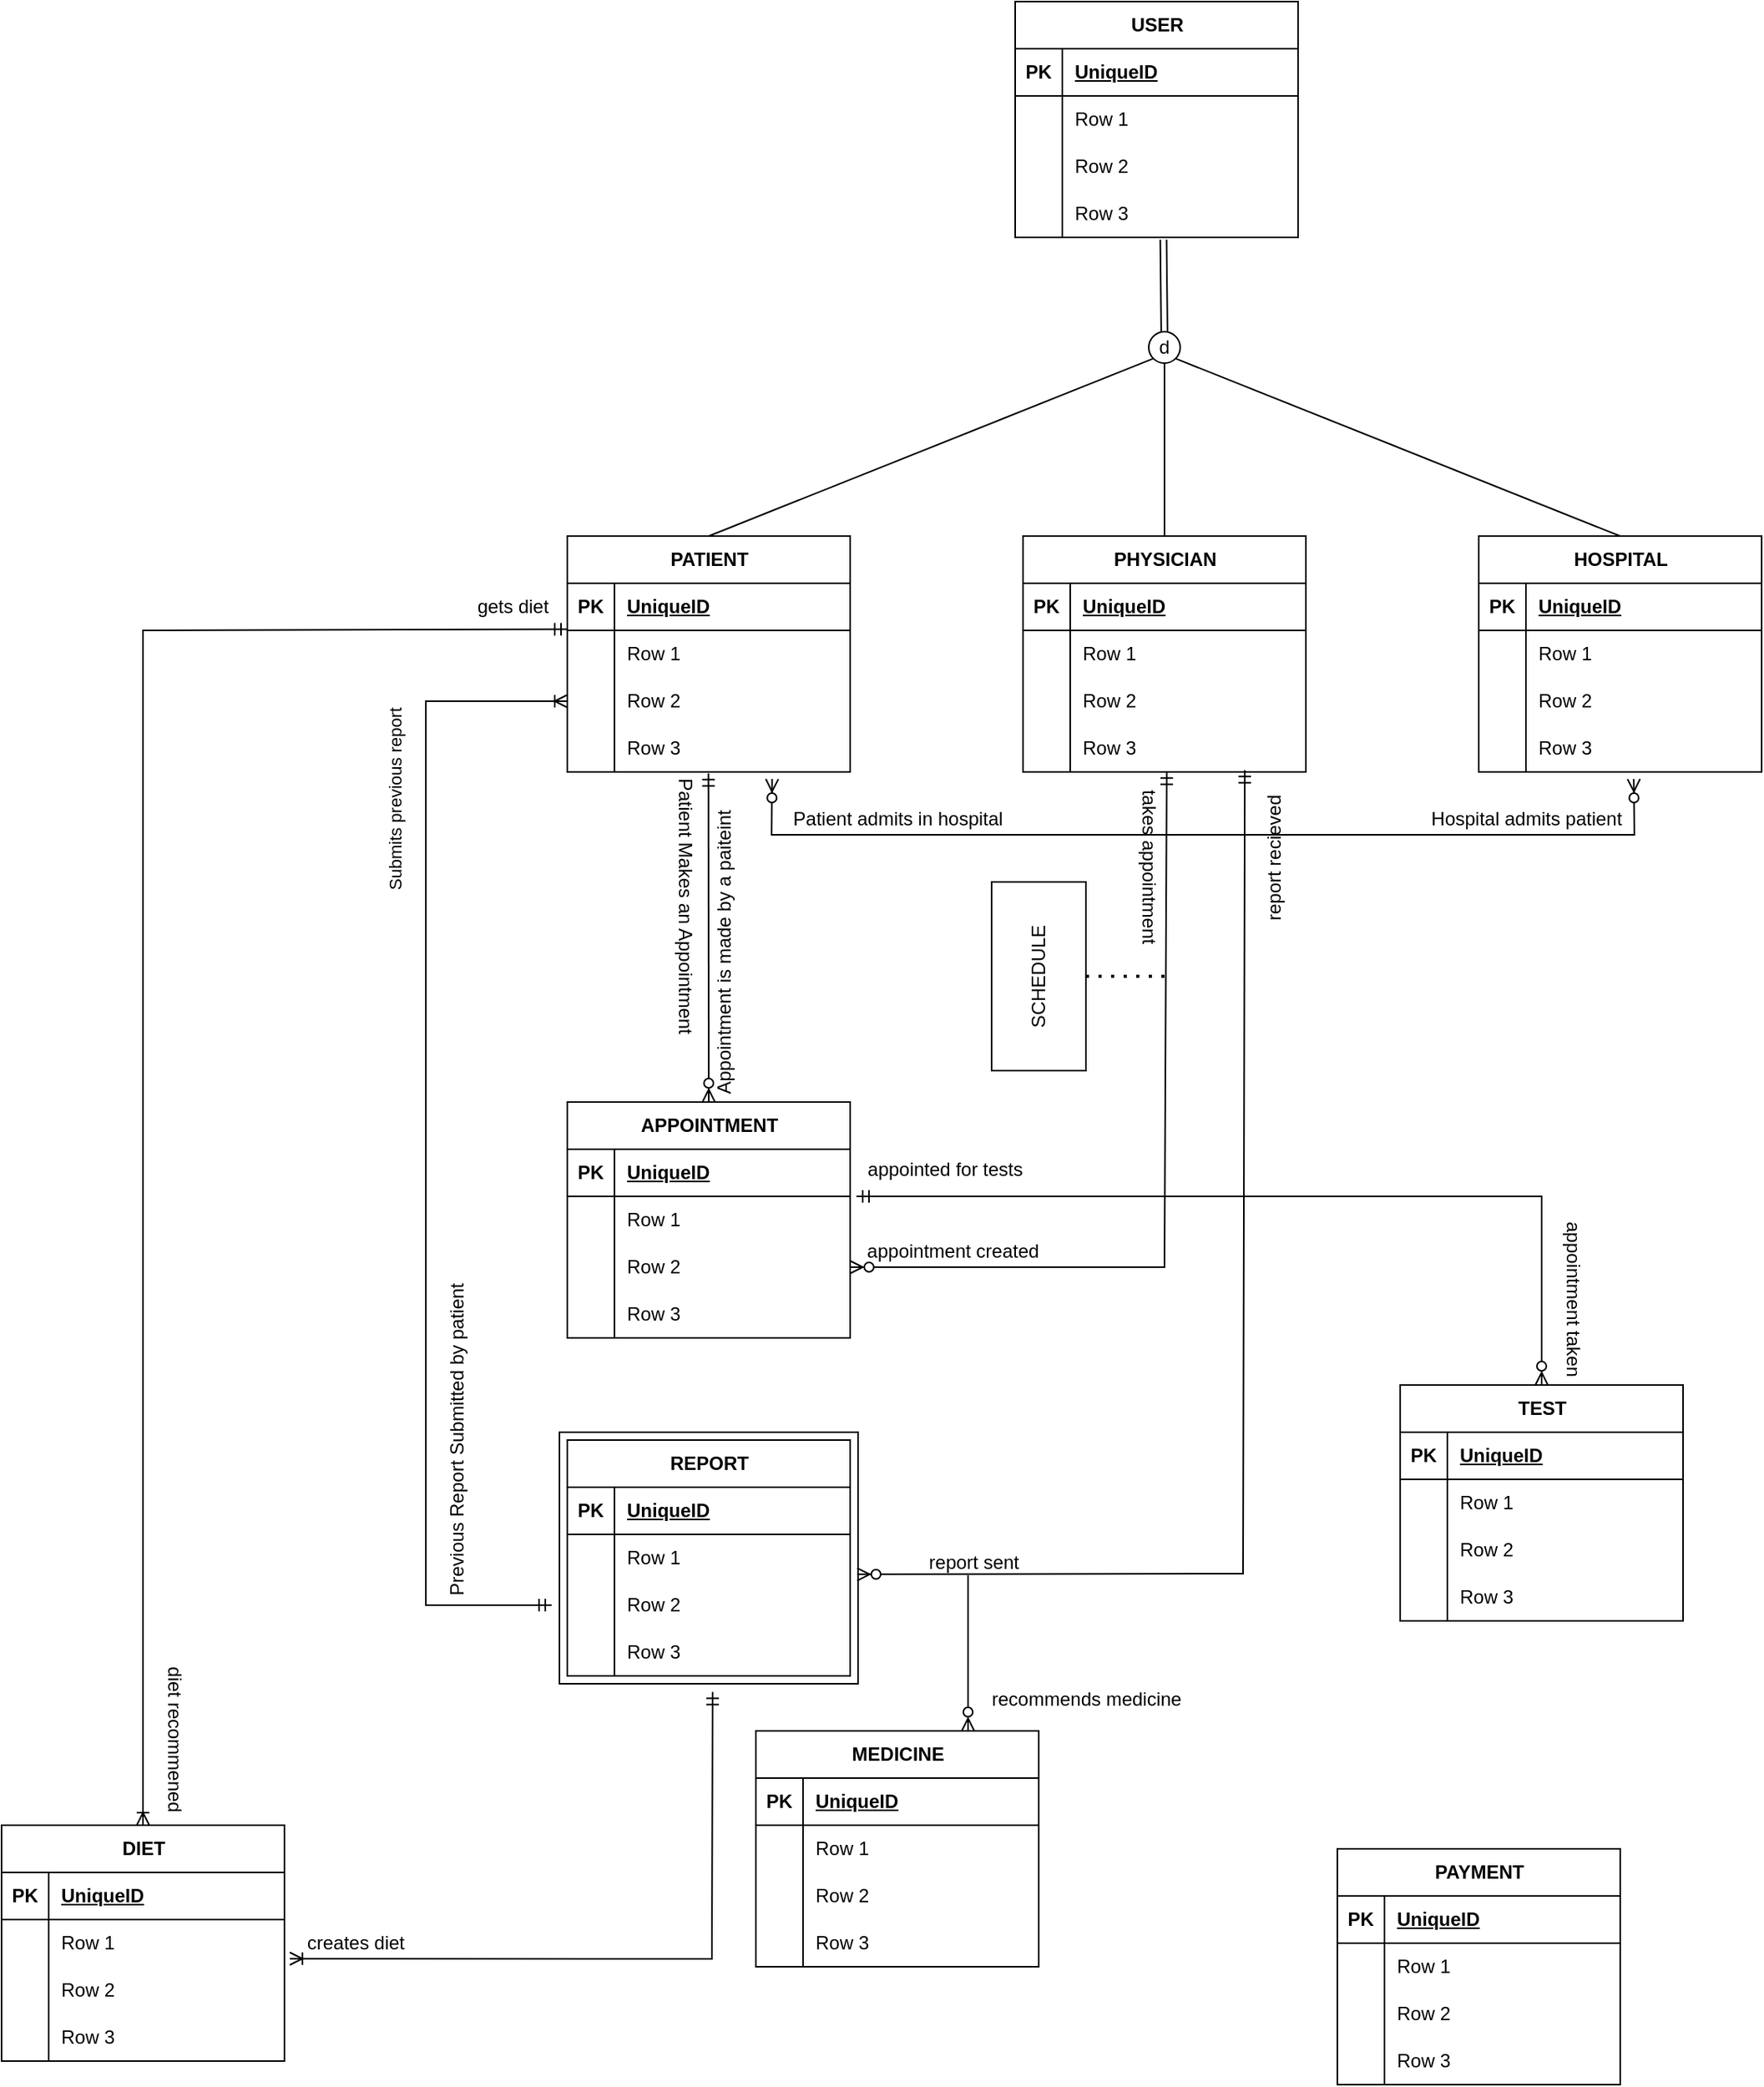 <mxfile version="24.4.8" type="device">
  <diagram name="Page-1" id="7vPUASPL0tReLw_V78Im">
    <mxGraphModel dx="2284" dy="884" grid="1" gridSize="10" guides="1" tooltips="1" connect="1" arrows="1" fold="1" page="1" pageScale="1" pageWidth="850" pageHeight="1100" math="0" shadow="0">
      <root>
        <mxCell id="0" />
        <mxCell id="1" parent="0" />
        <mxCell id="9bniUyKx08bpfC4DOTk1-1" value="USER" style="shape=table;startSize=30;container=1;collapsible=1;childLayout=tableLayout;fixedRows=1;rowLines=0;fontStyle=1;align=center;resizeLast=1;html=1;" parent="1" vertex="1">
          <mxGeometry x="335" y="30" width="180" height="150" as="geometry" />
        </mxCell>
        <mxCell id="9bniUyKx08bpfC4DOTk1-2" value="" style="shape=tableRow;horizontal=0;startSize=0;swimlaneHead=0;swimlaneBody=0;fillColor=none;collapsible=0;dropTarget=0;points=[[0,0.5],[1,0.5]];portConstraint=eastwest;top=0;left=0;right=0;bottom=1;" parent="9bniUyKx08bpfC4DOTk1-1" vertex="1">
          <mxGeometry y="30" width="180" height="30" as="geometry" />
        </mxCell>
        <mxCell id="9bniUyKx08bpfC4DOTk1-3" value="PK" style="shape=partialRectangle;connectable=0;fillColor=none;top=0;left=0;bottom=0;right=0;fontStyle=1;overflow=hidden;whiteSpace=wrap;html=1;" parent="9bniUyKx08bpfC4DOTk1-2" vertex="1">
          <mxGeometry width="30" height="30" as="geometry">
            <mxRectangle width="30" height="30" as="alternateBounds" />
          </mxGeometry>
        </mxCell>
        <mxCell id="9bniUyKx08bpfC4DOTk1-4" value="UniqueID" style="shape=partialRectangle;connectable=0;fillColor=none;top=0;left=0;bottom=0;right=0;align=left;spacingLeft=6;fontStyle=5;overflow=hidden;whiteSpace=wrap;html=1;" parent="9bniUyKx08bpfC4DOTk1-2" vertex="1">
          <mxGeometry x="30" width="150" height="30" as="geometry">
            <mxRectangle width="150" height="30" as="alternateBounds" />
          </mxGeometry>
        </mxCell>
        <mxCell id="9bniUyKx08bpfC4DOTk1-5" value="" style="shape=tableRow;horizontal=0;startSize=0;swimlaneHead=0;swimlaneBody=0;fillColor=none;collapsible=0;dropTarget=0;points=[[0,0.5],[1,0.5]];portConstraint=eastwest;top=0;left=0;right=0;bottom=0;" parent="9bniUyKx08bpfC4DOTk1-1" vertex="1">
          <mxGeometry y="60" width="180" height="30" as="geometry" />
        </mxCell>
        <mxCell id="9bniUyKx08bpfC4DOTk1-6" value="" style="shape=partialRectangle;connectable=0;fillColor=none;top=0;left=0;bottom=0;right=0;editable=1;overflow=hidden;whiteSpace=wrap;html=1;" parent="9bniUyKx08bpfC4DOTk1-5" vertex="1">
          <mxGeometry width="30" height="30" as="geometry">
            <mxRectangle width="30" height="30" as="alternateBounds" />
          </mxGeometry>
        </mxCell>
        <mxCell id="9bniUyKx08bpfC4DOTk1-7" value="Row 1" style="shape=partialRectangle;connectable=0;fillColor=none;top=0;left=0;bottom=0;right=0;align=left;spacingLeft=6;overflow=hidden;whiteSpace=wrap;html=1;" parent="9bniUyKx08bpfC4DOTk1-5" vertex="1">
          <mxGeometry x="30" width="150" height="30" as="geometry">
            <mxRectangle width="150" height="30" as="alternateBounds" />
          </mxGeometry>
        </mxCell>
        <mxCell id="9bniUyKx08bpfC4DOTk1-8" value="" style="shape=tableRow;horizontal=0;startSize=0;swimlaneHead=0;swimlaneBody=0;fillColor=none;collapsible=0;dropTarget=0;points=[[0,0.5],[1,0.5]];portConstraint=eastwest;top=0;left=0;right=0;bottom=0;" parent="9bniUyKx08bpfC4DOTk1-1" vertex="1">
          <mxGeometry y="90" width="180" height="30" as="geometry" />
        </mxCell>
        <mxCell id="9bniUyKx08bpfC4DOTk1-9" value="" style="shape=partialRectangle;connectable=0;fillColor=none;top=0;left=0;bottom=0;right=0;editable=1;overflow=hidden;whiteSpace=wrap;html=1;" parent="9bniUyKx08bpfC4DOTk1-8" vertex="1">
          <mxGeometry width="30" height="30" as="geometry">
            <mxRectangle width="30" height="30" as="alternateBounds" />
          </mxGeometry>
        </mxCell>
        <mxCell id="9bniUyKx08bpfC4DOTk1-10" value="Row 2" style="shape=partialRectangle;connectable=0;fillColor=none;top=0;left=0;bottom=0;right=0;align=left;spacingLeft=6;overflow=hidden;whiteSpace=wrap;html=1;" parent="9bniUyKx08bpfC4DOTk1-8" vertex="1">
          <mxGeometry x="30" width="150" height="30" as="geometry">
            <mxRectangle width="150" height="30" as="alternateBounds" />
          </mxGeometry>
        </mxCell>
        <mxCell id="9bniUyKx08bpfC4DOTk1-11" value="" style="shape=tableRow;horizontal=0;startSize=0;swimlaneHead=0;swimlaneBody=0;fillColor=none;collapsible=0;dropTarget=0;points=[[0,0.5],[1,0.5]];portConstraint=eastwest;top=0;left=0;right=0;bottom=0;" parent="9bniUyKx08bpfC4DOTk1-1" vertex="1">
          <mxGeometry y="120" width="180" height="30" as="geometry" />
        </mxCell>
        <mxCell id="9bniUyKx08bpfC4DOTk1-12" value="" style="shape=partialRectangle;connectable=0;fillColor=none;top=0;left=0;bottom=0;right=0;editable=1;overflow=hidden;whiteSpace=wrap;html=1;" parent="9bniUyKx08bpfC4DOTk1-11" vertex="1">
          <mxGeometry width="30" height="30" as="geometry">
            <mxRectangle width="30" height="30" as="alternateBounds" />
          </mxGeometry>
        </mxCell>
        <mxCell id="9bniUyKx08bpfC4DOTk1-13" value="Row 3" style="shape=partialRectangle;connectable=0;fillColor=none;top=0;left=0;bottom=0;right=0;align=left;spacingLeft=6;overflow=hidden;whiteSpace=wrap;html=1;" parent="9bniUyKx08bpfC4DOTk1-11" vertex="1">
          <mxGeometry x="30" width="150" height="30" as="geometry">
            <mxRectangle width="150" height="30" as="alternateBounds" />
          </mxGeometry>
        </mxCell>
        <mxCell id="9bniUyKx08bpfC4DOTk1-14" value="PATIENT" style="shape=table;startSize=30;container=1;collapsible=1;childLayout=tableLayout;fixedRows=1;rowLines=0;fontStyle=1;align=center;resizeLast=1;html=1;" parent="1" vertex="1">
          <mxGeometry x="50" y="370" width="180" height="150" as="geometry" />
        </mxCell>
        <mxCell id="9bniUyKx08bpfC4DOTk1-15" value="" style="shape=tableRow;horizontal=0;startSize=0;swimlaneHead=0;swimlaneBody=0;fillColor=none;collapsible=0;dropTarget=0;points=[[0,0.5],[1,0.5]];portConstraint=eastwest;top=0;left=0;right=0;bottom=1;" parent="9bniUyKx08bpfC4DOTk1-14" vertex="1">
          <mxGeometry y="30" width="180" height="30" as="geometry" />
        </mxCell>
        <mxCell id="9bniUyKx08bpfC4DOTk1-16" value="PK" style="shape=partialRectangle;connectable=0;fillColor=none;top=0;left=0;bottom=0;right=0;fontStyle=1;overflow=hidden;whiteSpace=wrap;html=1;" parent="9bniUyKx08bpfC4DOTk1-15" vertex="1">
          <mxGeometry width="30" height="30" as="geometry">
            <mxRectangle width="30" height="30" as="alternateBounds" />
          </mxGeometry>
        </mxCell>
        <mxCell id="9bniUyKx08bpfC4DOTk1-17" value="UniqueID" style="shape=partialRectangle;connectable=0;fillColor=none;top=0;left=0;bottom=0;right=0;align=left;spacingLeft=6;fontStyle=5;overflow=hidden;whiteSpace=wrap;html=1;" parent="9bniUyKx08bpfC4DOTk1-15" vertex="1">
          <mxGeometry x="30" width="150" height="30" as="geometry">
            <mxRectangle width="150" height="30" as="alternateBounds" />
          </mxGeometry>
        </mxCell>
        <mxCell id="9bniUyKx08bpfC4DOTk1-18" value="" style="shape=tableRow;horizontal=0;startSize=0;swimlaneHead=0;swimlaneBody=0;fillColor=none;collapsible=0;dropTarget=0;points=[[0,0.5],[1,0.5]];portConstraint=eastwest;top=0;left=0;right=0;bottom=0;" parent="9bniUyKx08bpfC4DOTk1-14" vertex="1">
          <mxGeometry y="60" width="180" height="30" as="geometry" />
        </mxCell>
        <mxCell id="9bniUyKx08bpfC4DOTk1-19" value="" style="shape=partialRectangle;connectable=0;fillColor=none;top=0;left=0;bottom=0;right=0;editable=1;overflow=hidden;whiteSpace=wrap;html=1;" parent="9bniUyKx08bpfC4DOTk1-18" vertex="1">
          <mxGeometry width="30" height="30" as="geometry">
            <mxRectangle width="30" height="30" as="alternateBounds" />
          </mxGeometry>
        </mxCell>
        <mxCell id="9bniUyKx08bpfC4DOTk1-20" value="Row 1" style="shape=partialRectangle;connectable=0;fillColor=none;top=0;left=0;bottom=0;right=0;align=left;spacingLeft=6;overflow=hidden;whiteSpace=wrap;html=1;" parent="9bniUyKx08bpfC4DOTk1-18" vertex="1">
          <mxGeometry x="30" width="150" height="30" as="geometry">
            <mxRectangle width="150" height="30" as="alternateBounds" />
          </mxGeometry>
        </mxCell>
        <mxCell id="9bniUyKx08bpfC4DOTk1-21" value="" style="shape=tableRow;horizontal=0;startSize=0;swimlaneHead=0;swimlaneBody=0;fillColor=none;collapsible=0;dropTarget=0;points=[[0,0.5],[1,0.5]];portConstraint=eastwest;top=0;left=0;right=0;bottom=0;" parent="9bniUyKx08bpfC4DOTk1-14" vertex="1">
          <mxGeometry y="90" width="180" height="30" as="geometry" />
        </mxCell>
        <mxCell id="9bniUyKx08bpfC4DOTk1-22" value="" style="shape=partialRectangle;connectable=0;fillColor=none;top=0;left=0;bottom=0;right=0;editable=1;overflow=hidden;whiteSpace=wrap;html=1;" parent="9bniUyKx08bpfC4DOTk1-21" vertex="1">
          <mxGeometry width="30" height="30" as="geometry">
            <mxRectangle width="30" height="30" as="alternateBounds" />
          </mxGeometry>
        </mxCell>
        <mxCell id="9bniUyKx08bpfC4DOTk1-23" value="Row 2" style="shape=partialRectangle;connectable=0;fillColor=none;top=0;left=0;bottom=0;right=0;align=left;spacingLeft=6;overflow=hidden;whiteSpace=wrap;html=1;" parent="9bniUyKx08bpfC4DOTk1-21" vertex="1">
          <mxGeometry x="30" width="150" height="30" as="geometry">
            <mxRectangle width="150" height="30" as="alternateBounds" />
          </mxGeometry>
        </mxCell>
        <mxCell id="9bniUyKx08bpfC4DOTk1-24" value="" style="shape=tableRow;horizontal=0;startSize=0;swimlaneHead=0;swimlaneBody=0;fillColor=none;collapsible=0;dropTarget=0;points=[[0,0.5],[1,0.5]];portConstraint=eastwest;top=0;left=0;right=0;bottom=0;" parent="9bniUyKx08bpfC4DOTk1-14" vertex="1">
          <mxGeometry y="120" width="180" height="30" as="geometry" />
        </mxCell>
        <mxCell id="9bniUyKx08bpfC4DOTk1-25" value="" style="shape=partialRectangle;connectable=0;fillColor=none;top=0;left=0;bottom=0;right=0;editable=1;overflow=hidden;whiteSpace=wrap;html=1;" parent="9bniUyKx08bpfC4DOTk1-24" vertex="1">
          <mxGeometry width="30" height="30" as="geometry">
            <mxRectangle width="30" height="30" as="alternateBounds" />
          </mxGeometry>
        </mxCell>
        <mxCell id="9bniUyKx08bpfC4DOTk1-26" value="Row 3" style="shape=partialRectangle;connectable=0;fillColor=none;top=0;left=0;bottom=0;right=0;align=left;spacingLeft=6;overflow=hidden;whiteSpace=wrap;html=1;" parent="9bniUyKx08bpfC4DOTk1-24" vertex="1">
          <mxGeometry x="30" width="150" height="30" as="geometry">
            <mxRectangle width="150" height="30" as="alternateBounds" />
          </mxGeometry>
        </mxCell>
        <mxCell id="9bniUyKx08bpfC4DOTk1-27" value="PHYSICIAN" style="shape=table;startSize=30;container=1;collapsible=1;childLayout=tableLayout;fixedRows=1;rowLines=0;fontStyle=1;align=center;resizeLast=1;html=1;" parent="1" vertex="1">
          <mxGeometry x="340" y="370" width="180" height="150" as="geometry" />
        </mxCell>
        <mxCell id="9bniUyKx08bpfC4DOTk1-28" value="" style="shape=tableRow;horizontal=0;startSize=0;swimlaneHead=0;swimlaneBody=0;fillColor=none;collapsible=0;dropTarget=0;points=[[0,0.5],[1,0.5]];portConstraint=eastwest;top=0;left=0;right=0;bottom=1;" parent="9bniUyKx08bpfC4DOTk1-27" vertex="1">
          <mxGeometry y="30" width="180" height="30" as="geometry" />
        </mxCell>
        <mxCell id="9bniUyKx08bpfC4DOTk1-29" value="PK" style="shape=partialRectangle;connectable=0;fillColor=none;top=0;left=0;bottom=0;right=0;fontStyle=1;overflow=hidden;whiteSpace=wrap;html=1;" parent="9bniUyKx08bpfC4DOTk1-28" vertex="1">
          <mxGeometry width="30" height="30" as="geometry">
            <mxRectangle width="30" height="30" as="alternateBounds" />
          </mxGeometry>
        </mxCell>
        <mxCell id="9bniUyKx08bpfC4DOTk1-30" value="UniqueID" style="shape=partialRectangle;connectable=0;fillColor=none;top=0;left=0;bottom=0;right=0;align=left;spacingLeft=6;fontStyle=5;overflow=hidden;whiteSpace=wrap;html=1;" parent="9bniUyKx08bpfC4DOTk1-28" vertex="1">
          <mxGeometry x="30" width="150" height="30" as="geometry">
            <mxRectangle width="150" height="30" as="alternateBounds" />
          </mxGeometry>
        </mxCell>
        <mxCell id="9bniUyKx08bpfC4DOTk1-31" value="" style="shape=tableRow;horizontal=0;startSize=0;swimlaneHead=0;swimlaneBody=0;fillColor=none;collapsible=0;dropTarget=0;points=[[0,0.5],[1,0.5]];portConstraint=eastwest;top=0;left=0;right=0;bottom=0;" parent="9bniUyKx08bpfC4DOTk1-27" vertex="1">
          <mxGeometry y="60" width="180" height="30" as="geometry" />
        </mxCell>
        <mxCell id="9bniUyKx08bpfC4DOTk1-32" value="" style="shape=partialRectangle;connectable=0;fillColor=none;top=0;left=0;bottom=0;right=0;editable=1;overflow=hidden;whiteSpace=wrap;html=1;" parent="9bniUyKx08bpfC4DOTk1-31" vertex="1">
          <mxGeometry width="30" height="30" as="geometry">
            <mxRectangle width="30" height="30" as="alternateBounds" />
          </mxGeometry>
        </mxCell>
        <mxCell id="9bniUyKx08bpfC4DOTk1-33" value="Row 1" style="shape=partialRectangle;connectable=0;fillColor=none;top=0;left=0;bottom=0;right=0;align=left;spacingLeft=6;overflow=hidden;whiteSpace=wrap;html=1;" parent="9bniUyKx08bpfC4DOTk1-31" vertex="1">
          <mxGeometry x="30" width="150" height="30" as="geometry">
            <mxRectangle width="150" height="30" as="alternateBounds" />
          </mxGeometry>
        </mxCell>
        <mxCell id="9bniUyKx08bpfC4DOTk1-34" value="" style="shape=tableRow;horizontal=0;startSize=0;swimlaneHead=0;swimlaneBody=0;fillColor=none;collapsible=0;dropTarget=0;points=[[0,0.5],[1,0.5]];portConstraint=eastwest;top=0;left=0;right=0;bottom=0;" parent="9bniUyKx08bpfC4DOTk1-27" vertex="1">
          <mxGeometry y="90" width="180" height="30" as="geometry" />
        </mxCell>
        <mxCell id="9bniUyKx08bpfC4DOTk1-35" value="" style="shape=partialRectangle;connectable=0;fillColor=none;top=0;left=0;bottom=0;right=0;editable=1;overflow=hidden;whiteSpace=wrap;html=1;" parent="9bniUyKx08bpfC4DOTk1-34" vertex="1">
          <mxGeometry width="30" height="30" as="geometry">
            <mxRectangle width="30" height="30" as="alternateBounds" />
          </mxGeometry>
        </mxCell>
        <mxCell id="9bniUyKx08bpfC4DOTk1-36" value="Row 2" style="shape=partialRectangle;connectable=0;fillColor=none;top=0;left=0;bottom=0;right=0;align=left;spacingLeft=6;overflow=hidden;whiteSpace=wrap;html=1;" parent="9bniUyKx08bpfC4DOTk1-34" vertex="1">
          <mxGeometry x="30" width="150" height="30" as="geometry">
            <mxRectangle width="150" height="30" as="alternateBounds" />
          </mxGeometry>
        </mxCell>
        <mxCell id="9bniUyKx08bpfC4DOTk1-37" value="" style="shape=tableRow;horizontal=0;startSize=0;swimlaneHead=0;swimlaneBody=0;fillColor=none;collapsible=0;dropTarget=0;points=[[0,0.5],[1,0.5]];portConstraint=eastwest;top=0;left=0;right=0;bottom=0;" parent="9bniUyKx08bpfC4DOTk1-27" vertex="1">
          <mxGeometry y="120" width="180" height="30" as="geometry" />
        </mxCell>
        <mxCell id="9bniUyKx08bpfC4DOTk1-38" value="" style="shape=partialRectangle;connectable=0;fillColor=none;top=0;left=0;bottom=0;right=0;editable=1;overflow=hidden;whiteSpace=wrap;html=1;" parent="9bniUyKx08bpfC4DOTk1-37" vertex="1">
          <mxGeometry width="30" height="30" as="geometry">
            <mxRectangle width="30" height="30" as="alternateBounds" />
          </mxGeometry>
        </mxCell>
        <mxCell id="9bniUyKx08bpfC4DOTk1-39" value="Row 3" style="shape=partialRectangle;connectable=0;fillColor=none;top=0;left=0;bottom=0;right=0;align=left;spacingLeft=6;overflow=hidden;whiteSpace=wrap;html=1;" parent="9bniUyKx08bpfC4DOTk1-37" vertex="1">
          <mxGeometry x="30" width="150" height="30" as="geometry">
            <mxRectangle width="150" height="30" as="alternateBounds" />
          </mxGeometry>
        </mxCell>
        <mxCell id="9bniUyKx08bpfC4DOTk1-40" value="&lt;div&gt;HOSPITAL&lt;/div&gt;" style="shape=table;startSize=30;container=1;collapsible=1;childLayout=tableLayout;fixedRows=1;rowLines=0;fontStyle=1;align=center;resizeLast=1;html=1;" parent="1" vertex="1">
          <mxGeometry x="630" y="370" width="180" height="150" as="geometry" />
        </mxCell>
        <mxCell id="9bniUyKx08bpfC4DOTk1-41" value="" style="shape=tableRow;horizontal=0;startSize=0;swimlaneHead=0;swimlaneBody=0;fillColor=none;collapsible=0;dropTarget=0;points=[[0,0.5],[1,0.5]];portConstraint=eastwest;top=0;left=0;right=0;bottom=1;" parent="9bniUyKx08bpfC4DOTk1-40" vertex="1">
          <mxGeometry y="30" width="180" height="30" as="geometry" />
        </mxCell>
        <mxCell id="9bniUyKx08bpfC4DOTk1-42" value="PK" style="shape=partialRectangle;connectable=0;fillColor=none;top=0;left=0;bottom=0;right=0;fontStyle=1;overflow=hidden;whiteSpace=wrap;html=1;" parent="9bniUyKx08bpfC4DOTk1-41" vertex="1">
          <mxGeometry width="30" height="30" as="geometry">
            <mxRectangle width="30" height="30" as="alternateBounds" />
          </mxGeometry>
        </mxCell>
        <mxCell id="9bniUyKx08bpfC4DOTk1-43" value="UniqueID" style="shape=partialRectangle;connectable=0;fillColor=none;top=0;left=0;bottom=0;right=0;align=left;spacingLeft=6;fontStyle=5;overflow=hidden;whiteSpace=wrap;html=1;" parent="9bniUyKx08bpfC4DOTk1-41" vertex="1">
          <mxGeometry x="30" width="150" height="30" as="geometry">
            <mxRectangle width="150" height="30" as="alternateBounds" />
          </mxGeometry>
        </mxCell>
        <mxCell id="9bniUyKx08bpfC4DOTk1-44" value="" style="shape=tableRow;horizontal=0;startSize=0;swimlaneHead=0;swimlaneBody=0;fillColor=none;collapsible=0;dropTarget=0;points=[[0,0.5],[1,0.5]];portConstraint=eastwest;top=0;left=0;right=0;bottom=0;" parent="9bniUyKx08bpfC4DOTk1-40" vertex="1">
          <mxGeometry y="60" width="180" height="30" as="geometry" />
        </mxCell>
        <mxCell id="9bniUyKx08bpfC4DOTk1-45" value="" style="shape=partialRectangle;connectable=0;fillColor=none;top=0;left=0;bottom=0;right=0;editable=1;overflow=hidden;whiteSpace=wrap;html=1;" parent="9bniUyKx08bpfC4DOTk1-44" vertex="1">
          <mxGeometry width="30" height="30" as="geometry">
            <mxRectangle width="30" height="30" as="alternateBounds" />
          </mxGeometry>
        </mxCell>
        <mxCell id="9bniUyKx08bpfC4DOTk1-46" value="Row 1" style="shape=partialRectangle;connectable=0;fillColor=none;top=0;left=0;bottom=0;right=0;align=left;spacingLeft=6;overflow=hidden;whiteSpace=wrap;html=1;" parent="9bniUyKx08bpfC4DOTk1-44" vertex="1">
          <mxGeometry x="30" width="150" height="30" as="geometry">
            <mxRectangle width="150" height="30" as="alternateBounds" />
          </mxGeometry>
        </mxCell>
        <mxCell id="9bniUyKx08bpfC4DOTk1-47" value="" style="shape=tableRow;horizontal=0;startSize=0;swimlaneHead=0;swimlaneBody=0;fillColor=none;collapsible=0;dropTarget=0;points=[[0,0.5],[1,0.5]];portConstraint=eastwest;top=0;left=0;right=0;bottom=0;" parent="9bniUyKx08bpfC4DOTk1-40" vertex="1">
          <mxGeometry y="90" width="180" height="30" as="geometry" />
        </mxCell>
        <mxCell id="9bniUyKx08bpfC4DOTk1-48" value="" style="shape=partialRectangle;connectable=0;fillColor=none;top=0;left=0;bottom=0;right=0;editable=1;overflow=hidden;whiteSpace=wrap;html=1;" parent="9bniUyKx08bpfC4DOTk1-47" vertex="1">
          <mxGeometry width="30" height="30" as="geometry">
            <mxRectangle width="30" height="30" as="alternateBounds" />
          </mxGeometry>
        </mxCell>
        <mxCell id="9bniUyKx08bpfC4DOTk1-49" value="Row 2" style="shape=partialRectangle;connectable=0;fillColor=none;top=0;left=0;bottom=0;right=0;align=left;spacingLeft=6;overflow=hidden;whiteSpace=wrap;html=1;" parent="9bniUyKx08bpfC4DOTk1-47" vertex="1">
          <mxGeometry x="30" width="150" height="30" as="geometry">
            <mxRectangle width="150" height="30" as="alternateBounds" />
          </mxGeometry>
        </mxCell>
        <mxCell id="9bniUyKx08bpfC4DOTk1-50" value="" style="shape=tableRow;horizontal=0;startSize=0;swimlaneHead=0;swimlaneBody=0;fillColor=none;collapsible=0;dropTarget=0;points=[[0,0.5],[1,0.5]];portConstraint=eastwest;top=0;left=0;right=0;bottom=0;" parent="9bniUyKx08bpfC4DOTk1-40" vertex="1">
          <mxGeometry y="120" width="180" height="30" as="geometry" />
        </mxCell>
        <mxCell id="9bniUyKx08bpfC4DOTk1-51" value="" style="shape=partialRectangle;connectable=0;fillColor=none;top=0;left=0;bottom=0;right=0;editable=1;overflow=hidden;whiteSpace=wrap;html=1;" parent="9bniUyKx08bpfC4DOTk1-50" vertex="1">
          <mxGeometry width="30" height="30" as="geometry">
            <mxRectangle width="30" height="30" as="alternateBounds" />
          </mxGeometry>
        </mxCell>
        <mxCell id="9bniUyKx08bpfC4DOTk1-52" value="Row 3" style="shape=partialRectangle;connectable=0;fillColor=none;top=0;left=0;bottom=0;right=0;align=left;spacingLeft=6;overflow=hidden;whiteSpace=wrap;html=1;" parent="9bniUyKx08bpfC4DOTk1-50" vertex="1">
          <mxGeometry x="30" width="150" height="30" as="geometry">
            <mxRectangle width="150" height="30" as="alternateBounds" />
          </mxGeometry>
        </mxCell>
        <mxCell id="9bniUyKx08bpfC4DOTk1-53" value="APPOINTMENT" style="shape=table;startSize=30;container=1;collapsible=1;childLayout=tableLayout;fixedRows=1;rowLines=0;fontStyle=1;align=center;resizeLast=1;html=1;" parent="1" vertex="1">
          <mxGeometry x="50" y="730" width="180" height="150" as="geometry" />
        </mxCell>
        <mxCell id="9bniUyKx08bpfC4DOTk1-54" value="" style="shape=tableRow;horizontal=0;startSize=0;swimlaneHead=0;swimlaneBody=0;fillColor=none;collapsible=0;dropTarget=0;points=[[0,0.5],[1,0.5]];portConstraint=eastwest;top=0;left=0;right=0;bottom=1;" parent="9bniUyKx08bpfC4DOTk1-53" vertex="1">
          <mxGeometry y="30" width="180" height="30" as="geometry" />
        </mxCell>
        <mxCell id="9bniUyKx08bpfC4DOTk1-55" value="PK" style="shape=partialRectangle;connectable=0;fillColor=none;top=0;left=0;bottom=0;right=0;fontStyle=1;overflow=hidden;whiteSpace=wrap;html=1;" parent="9bniUyKx08bpfC4DOTk1-54" vertex="1">
          <mxGeometry width="30" height="30" as="geometry">
            <mxRectangle width="30" height="30" as="alternateBounds" />
          </mxGeometry>
        </mxCell>
        <mxCell id="9bniUyKx08bpfC4DOTk1-56" value="UniqueID" style="shape=partialRectangle;connectable=0;fillColor=none;top=0;left=0;bottom=0;right=0;align=left;spacingLeft=6;fontStyle=5;overflow=hidden;whiteSpace=wrap;html=1;" parent="9bniUyKx08bpfC4DOTk1-54" vertex="1">
          <mxGeometry x="30" width="150" height="30" as="geometry">
            <mxRectangle width="150" height="30" as="alternateBounds" />
          </mxGeometry>
        </mxCell>
        <mxCell id="9bniUyKx08bpfC4DOTk1-57" value="" style="shape=tableRow;horizontal=0;startSize=0;swimlaneHead=0;swimlaneBody=0;fillColor=none;collapsible=0;dropTarget=0;points=[[0,0.5],[1,0.5]];portConstraint=eastwest;top=0;left=0;right=0;bottom=0;" parent="9bniUyKx08bpfC4DOTk1-53" vertex="1">
          <mxGeometry y="60" width="180" height="30" as="geometry" />
        </mxCell>
        <mxCell id="9bniUyKx08bpfC4DOTk1-58" value="" style="shape=partialRectangle;connectable=0;fillColor=none;top=0;left=0;bottom=0;right=0;editable=1;overflow=hidden;whiteSpace=wrap;html=1;" parent="9bniUyKx08bpfC4DOTk1-57" vertex="1">
          <mxGeometry width="30" height="30" as="geometry">
            <mxRectangle width="30" height="30" as="alternateBounds" />
          </mxGeometry>
        </mxCell>
        <mxCell id="9bniUyKx08bpfC4DOTk1-59" value="Row 1" style="shape=partialRectangle;connectable=0;fillColor=none;top=0;left=0;bottom=0;right=0;align=left;spacingLeft=6;overflow=hidden;whiteSpace=wrap;html=1;" parent="9bniUyKx08bpfC4DOTk1-57" vertex="1">
          <mxGeometry x="30" width="150" height="30" as="geometry">
            <mxRectangle width="150" height="30" as="alternateBounds" />
          </mxGeometry>
        </mxCell>
        <mxCell id="9bniUyKx08bpfC4DOTk1-60" value="" style="shape=tableRow;horizontal=0;startSize=0;swimlaneHead=0;swimlaneBody=0;fillColor=none;collapsible=0;dropTarget=0;points=[[0,0.5],[1,0.5]];portConstraint=eastwest;top=0;left=0;right=0;bottom=0;" parent="9bniUyKx08bpfC4DOTk1-53" vertex="1">
          <mxGeometry y="90" width="180" height="30" as="geometry" />
        </mxCell>
        <mxCell id="9bniUyKx08bpfC4DOTk1-61" value="" style="shape=partialRectangle;connectable=0;fillColor=none;top=0;left=0;bottom=0;right=0;editable=1;overflow=hidden;whiteSpace=wrap;html=1;" parent="9bniUyKx08bpfC4DOTk1-60" vertex="1">
          <mxGeometry width="30" height="30" as="geometry">
            <mxRectangle width="30" height="30" as="alternateBounds" />
          </mxGeometry>
        </mxCell>
        <mxCell id="9bniUyKx08bpfC4DOTk1-62" value="Row 2" style="shape=partialRectangle;connectable=0;fillColor=none;top=0;left=0;bottom=0;right=0;align=left;spacingLeft=6;overflow=hidden;whiteSpace=wrap;html=1;" parent="9bniUyKx08bpfC4DOTk1-60" vertex="1">
          <mxGeometry x="30" width="150" height="30" as="geometry">
            <mxRectangle width="150" height="30" as="alternateBounds" />
          </mxGeometry>
        </mxCell>
        <mxCell id="9bniUyKx08bpfC4DOTk1-63" value="" style="shape=tableRow;horizontal=0;startSize=0;swimlaneHead=0;swimlaneBody=0;fillColor=none;collapsible=0;dropTarget=0;points=[[0,0.5],[1,0.5]];portConstraint=eastwest;top=0;left=0;right=0;bottom=0;" parent="9bniUyKx08bpfC4DOTk1-53" vertex="1">
          <mxGeometry y="120" width="180" height="30" as="geometry" />
        </mxCell>
        <mxCell id="9bniUyKx08bpfC4DOTk1-64" value="" style="shape=partialRectangle;connectable=0;fillColor=none;top=0;left=0;bottom=0;right=0;editable=1;overflow=hidden;whiteSpace=wrap;html=1;" parent="9bniUyKx08bpfC4DOTk1-63" vertex="1">
          <mxGeometry width="30" height="30" as="geometry">
            <mxRectangle width="30" height="30" as="alternateBounds" />
          </mxGeometry>
        </mxCell>
        <mxCell id="9bniUyKx08bpfC4DOTk1-65" value="Row 3" style="shape=partialRectangle;connectable=0;fillColor=none;top=0;left=0;bottom=0;right=0;align=left;spacingLeft=6;overflow=hidden;whiteSpace=wrap;html=1;" parent="9bniUyKx08bpfC4DOTk1-63" vertex="1">
          <mxGeometry x="30" width="150" height="30" as="geometry">
            <mxRectangle width="150" height="30" as="alternateBounds" />
          </mxGeometry>
        </mxCell>
        <mxCell id="9bniUyKx08bpfC4DOTk1-79" value="TEST" style="shape=table;startSize=30;container=1;collapsible=1;childLayout=tableLayout;fixedRows=1;rowLines=0;fontStyle=1;align=center;resizeLast=1;html=1;" parent="1" vertex="1">
          <mxGeometry x="580" y="910" width="180" height="150" as="geometry" />
        </mxCell>
        <mxCell id="9bniUyKx08bpfC4DOTk1-80" value="" style="shape=tableRow;horizontal=0;startSize=0;swimlaneHead=0;swimlaneBody=0;fillColor=none;collapsible=0;dropTarget=0;points=[[0,0.5],[1,0.5]];portConstraint=eastwest;top=0;left=0;right=0;bottom=1;" parent="9bniUyKx08bpfC4DOTk1-79" vertex="1">
          <mxGeometry y="30" width="180" height="30" as="geometry" />
        </mxCell>
        <mxCell id="9bniUyKx08bpfC4DOTk1-81" value="PK" style="shape=partialRectangle;connectable=0;fillColor=none;top=0;left=0;bottom=0;right=0;fontStyle=1;overflow=hidden;whiteSpace=wrap;html=1;" parent="9bniUyKx08bpfC4DOTk1-80" vertex="1">
          <mxGeometry width="30" height="30" as="geometry">
            <mxRectangle width="30" height="30" as="alternateBounds" />
          </mxGeometry>
        </mxCell>
        <mxCell id="9bniUyKx08bpfC4DOTk1-82" value="UniqueID" style="shape=partialRectangle;connectable=0;fillColor=none;top=0;left=0;bottom=0;right=0;align=left;spacingLeft=6;fontStyle=5;overflow=hidden;whiteSpace=wrap;html=1;" parent="9bniUyKx08bpfC4DOTk1-80" vertex="1">
          <mxGeometry x="30" width="150" height="30" as="geometry">
            <mxRectangle width="150" height="30" as="alternateBounds" />
          </mxGeometry>
        </mxCell>
        <mxCell id="9bniUyKx08bpfC4DOTk1-83" value="" style="shape=tableRow;horizontal=0;startSize=0;swimlaneHead=0;swimlaneBody=0;fillColor=none;collapsible=0;dropTarget=0;points=[[0,0.5],[1,0.5]];portConstraint=eastwest;top=0;left=0;right=0;bottom=0;" parent="9bniUyKx08bpfC4DOTk1-79" vertex="1">
          <mxGeometry y="60" width="180" height="30" as="geometry" />
        </mxCell>
        <mxCell id="9bniUyKx08bpfC4DOTk1-84" value="" style="shape=partialRectangle;connectable=0;fillColor=none;top=0;left=0;bottom=0;right=0;editable=1;overflow=hidden;whiteSpace=wrap;html=1;" parent="9bniUyKx08bpfC4DOTk1-83" vertex="1">
          <mxGeometry width="30" height="30" as="geometry">
            <mxRectangle width="30" height="30" as="alternateBounds" />
          </mxGeometry>
        </mxCell>
        <mxCell id="9bniUyKx08bpfC4DOTk1-85" value="Row 1" style="shape=partialRectangle;connectable=0;fillColor=none;top=0;left=0;bottom=0;right=0;align=left;spacingLeft=6;overflow=hidden;whiteSpace=wrap;html=1;" parent="9bniUyKx08bpfC4DOTk1-83" vertex="1">
          <mxGeometry x="30" width="150" height="30" as="geometry">
            <mxRectangle width="150" height="30" as="alternateBounds" />
          </mxGeometry>
        </mxCell>
        <mxCell id="9bniUyKx08bpfC4DOTk1-86" value="" style="shape=tableRow;horizontal=0;startSize=0;swimlaneHead=0;swimlaneBody=0;fillColor=none;collapsible=0;dropTarget=0;points=[[0,0.5],[1,0.5]];portConstraint=eastwest;top=0;left=0;right=0;bottom=0;" parent="9bniUyKx08bpfC4DOTk1-79" vertex="1">
          <mxGeometry y="90" width="180" height="30" as="geometry" />
        </mxCell>
        <mxCell id="9bniUyKx08bpfC4DOTk1-87" value="" style="shape=partialRectangle;connectable=0;fillColor=none;top=0;left=0;bottom=0;right=0;editable=1;overflow=hidden;whiteSpace=wrap;html=1;" parent="9bniUyKx08bpfC4DOTk1-86" vertex="1">
          <mxGeometry width="30" height="30" as="geometry">
            <mxRectangle width="30" height="30" as="alternateBounds" />
          </mxGeometry>
        </mxCell>
        <mxCell id="9bniUyKx08bpfC4DOTk1-88" value="Row 2" style="shape=partialRectangle;connectable=0;fillColor=none;top=0;left=0;bottom=0;right=0;align=left;spacingLeft=6;overflow=hidden;whiteSpace=wrap;html=1;" parent="9bniUyKx08bpfC4DOTk1-86" vertex="1">
          <mxGeometry x="30" width="150" height="30" as="geometry">
            <mxRectangle width="150" height="30" as="alternateBounds" />
          </mxGeometry>
        </mxCell>
        <mxCell id="9bniUyKx08bpfC4DOTk1-89" value="" style="shape=tableRow;horizontal=0;startSize=0;swimlaneHead=0;swimlaneBody=0;fillColor=none;collapsible=0;dropTarget=0;points=[[0,0.5],[1,0.5]];portConstraint=eastwest;top=0;left=0;right=0;bottom=0;" parent="9bniUyKx08bpfC4DOTk1-79" vertex="1">
          <mxGeometry y="120" width="180" height="30" as="geometry" />
        </mxCell>
        <mxCell id="9bniUyKx08bpfC4DOTk1-90" value="" style="shape=partialRectangle;connectable=0;fillColor=none;top=0;left=0;bottom=0;right=0;editable=1;overflow=hidden;whiteSpace=wrap;html=1;" parent="9bniUyKx08bpfC4DOTk1-89" vertex="1">
          <mxGeometry width="30" height="30" as="geometry">
            <mxRectangle width="30" height="30" as="alternateBounds" />
          </mxGeometry>
        </mxCell>
        <mxCell id="9bniUyKx08bpfC4DOTk1-91" value="Row 3" style="shape=partialRectangle;connectable=0;fillColor=none;top=0;left=0;bottom=0;right=0;align=left;spacingLeft=6;overflow=hidden;whiteSpace=wrap;html=1;" parent="9bniUyKx08bpfC4DOTk1-89" vertex="1">
          <mxGeometry x="30" width="150" height="30" as="geometry">
            <mxRectangle width="150" height="30" as="alternateBounds" />
          </mxGeometry>
        </mxCell>
        <mxCell id="9bniUyKx08bpfC4DOTk1-92" value="MEDICINE" style="shape=table;startSize=30;container=1;collapsible=1;childLayout=tableLayout;fixedRows=1;rowLines=0;fontStyle=1;align=center;resizeLast=1;html=1;" parent="1" vertex="1">
          <mxGeometry x="170" y="1130" width="180" height="150" as="geometry" />
        </mxCell>
        <mxCell id="9bniUyKx08bpfC4DOTk1-93" value="" style="shape=tableRow;horizontal=0;startSize=0;swimlaneHead=0;swimlaneBody=0;fillColor=none;collapsible=0;dropTarget=0;points=[[0,0.5],[1,0.5]];portConstraint=eastwest;top=0;left=0;right=0;bottom=1;" parent="9bniUyKx08bpfC4DOTk1-92" vertex="1">
          <mxGeometry y="30" width="180" height="30" as="geometry" />
        </mxCell>
        <mxCell id="9bniUyKx08bpfC4DOTk1-94" value="PK" style="shape=partialRectangle;connectable=0;fillColor=none;top=0;left=0;bottom=0;right=0;fontStyle=1;overflow=hidden;whiteSpace=wrap;html=1;" parent="9bniUyKx08bpfC4DOTk1-93" vertex="1">
          <mxGeometry width="30" height="30" as="geometry">
            <mxRectangle width="30" height="30" as="alternateBounds" />
          </mxGeometry>
        </mxCell>
        <mxCell id="9bniUyKx08bpfC4DOTk1-95" value="UniqueID" style="shape=partialRectangle;connectable=0;fillColor=none;top=0;left=0;bottom=0;right=0;align=left;spacingLeft=6;fontStyle=5;overflow=hidden;whiteSpace=wrap;html=1;" parent="9bniUyKx08bpfC4DOTk1-93" vertex="1">
          <mxGeometry x="30" width="150" height="30" as="geometry">
            <mxRectangle width="150" height="30" as="alternateBounds" />
          </mxGeometry>
        </mxCell>
        <mxCell id="9bniUyKx08bpfC4DOTk1-96" value="" style="shape=tableRow;horizontal=0;startSize=0;swimlaneHead=0;swimlaneBody=0;fillColor=none;collapsible=0;dropTarget=0;points=[[0,0.5],[1,0.5]];portConstraint=eastwest;top=0;left=0;right=0;bottom=0;" parent="9bniUyKx08bpfC4DOTk1-92" vertex="1">
          <mxGeometry y="60" width="180" height="30" as="geometry" />
        </mxCell>
        <mxCell id="9bniUyKx08bpfC4DOTk1-97" value="" style="shape=partialRectangle;connectable=0;fillColor=none;top=0;left=0;bottom=0;right=0;editable=1;overflow=hidden;whiteSpace=wrap;html=1;" parent="9bniUyKx08bpfC4DOTk1-96" vertex="1">
          <mxGeometry width="30" height="30" as="geometry">
            <mxRectangle width="30" height="30" as="alternateBounds" />
          </mxGeometry>
        </mxCell>
        <mxCell id="9bniUyKx08bpfC4DOTk1-98" value="Row 1" style="shape=partialRectangle;connectable=0;fillColor=none;top=0;left=0;bottom=0;right=0;align=left;spacingLeft=6;overflow=hidden;whiteSpace=wrap;html=1;" parent="9bniUyKx08bpfC4DOTk1-96" vertex="1">
          <mxGeometry x="30" width="150" height="30" as="geometry">
            <mxRectangle width="150" height="30" as="alternateBounds" />
          </mxGeometry>
        </mxCell>
        <mxCell id="9bniUyKx08bpfC4DOTk1-99" value="" style="shape=tableRow;horizontal=0;startSize=0;swimlaneHead=0;swimlaneBody=0;fillColor=none;collapsible=0;dropTarget=0;points=[[0,0.5],[1,0.5]];portConstraint=eastwest;top=0;left=0;right=0;bottom=0;" parent="9bniUyKx08bpfC4DOTk1-92" vertex="1">
          <mxGeometry y="90" width="180" height="30" as="geometry" />
        </mxCell>
        <mxCell id="9bniUyKx08bpfC4DOTk1-100" value="" style="shape=partialRectangle;connectable=0;fillColor=none;top=0;left=0;bottom=0;right=0;editable=1;overflow=hidden;whiteSpace=wrap;html=1;" parent="9bniUyKx08bpfC4DOTk1-99" vertex="1">
          <mxGeometry width="30" height="30" as="geometry">
            <mxRectangle width="30" height="30" as="alternateBounds" />
          </mxGeometry>
        </mxCell>
        <mxCell id="9bniUyKx08bpfC4DOTk1-101" value="Row 2" style="shape=partialRectangle;connectable=0;fillColor=none;top=0;left=0;bottom=0;right=0;align=left;spacingLeft=6;overflow=hidden;whiteSpace=wrap;html=1;" parent="9bniUyKx08bpfC4DOTk1-99" vertex="1">
          <mxGeometry x="30" width="150" height="30" as="geometry">
            <mxRectangle width="150" height="30" as="alternateBounds" />
          </mxGeometry>
        </mxCell>
        <mxCell id="9bniUyKx08bpfC4DOTk1-102" value="" style="shape=tableRow;horizontal=0;startSize=0;swimlaneHead=0;swimlaneBody=0;fillColor=none;collapsible=0;dropTarget=0;points=[[0,0.5],[1,0.5]];portConstraint=eastwest;top=0;left=0;right=0;bottom=0;" parent="9bniUyKx08bpfC4DOTk1-92" vertex="1">
          <mxGeometry y="120" width="180" height="30" as="geometry" />
        </mxCell>
        <mxCell id="9bniUyKx08bpfC4DOTk1-103" value="" style="shape=partialRectangle;connectable=0;fillColor=none;top=0;left=0;bottom=0;right=0;editable=1;overflow=hidden;whiteSpace=wrap;html=1;" parent="9bniUyKx08bpfC4DOTk1-102" vertex="1">
          <mxGeometry width="30" height="30" as="geometry">
            <mxRectangle width="30" height="30" as="alternateBounds" />
          </mxGeometry>
        </mxCell>
        <mxCell id="9bniUyKx08bpfC4DOTk1-104" value="Row 3" style="shape=partialRectangle;connectable=0;fillColor=none;top=0;left=0;bottom=0;right=0;align=left;spacingLeft=6;overflow=hidden;whiteSpace=wrap;html=1;" parent="9bniUyKx08bpfC4DOTk1-102" vertex="1">
          <mxGeometry x="30" width="150" height="30" as="geometry">
            <mxRectangle width="150" height="30" as="alternateBounds" />
          </mxGeometry>
        </mxCell>
        <mxCell id="9bniUyKx08bpfC4DOTk1-105" value="PAYMENT" style="shape=table;startSize=30;container=1;collapsible=1;childLayout=tableLayout;fixedRows=1;rowLines=0;fontStyle=1;align=center;resizeLast=1;html=1;" parent="1" vertex="1">
          <mxGeometry x="540" y="1205" width="180" height="150" as="geometry" />
        </mxCell>
        <mxCell id="9bniUyKx08bpfC4DOTk1-106" value="" style="shape=tableRow;horizontal=0;startSize=0;swimlaneHead=0;swimlaneBody=0;fillColor=none;collapsible=0;dropTarget=0;points=[[0,0.5],[1,0.5]];portConstraint=eastwest;top=0;left=0;right=0;bottom=1;" parent="9bniUyKx08bpfC4DOTk1-105" vertex="1">
          <mxGeometry y="30" width="180" height="30" as="geometry" />
        </mxCell>
        <mxCell id="9bniUyKx08bpfC4DOTk1-107" value="PK" style="shape=partialRectangle;connectable=0;fillColor=none;top=0;left=0;bottom=0;right=0;fontStyle=1;overflow=hidden;whiteSpace=wrap;html=1;" parent="9bniUyKx08bpfC4DOTk1-106" vertex="1">
          <mxGeometry width="30" height="30" as="geometry">
            <mxRectangle width="30" height="30" as="alternateBounds" />
          </mxGeometry>
        </mxCell>
        <mxCell id="9bniUyKx08bpfC4DOTk1-108" value="UniqueID" style="shape=partialRectangle;connectable=0;fillColor=none;top=0;left=0;bottom=0;right=0;align=left;spacingLeft=6;fontStyle=5;overflow=hidden;whiteSpace=wrap;html=1;" parent="9bniUyKx08bpfC4DOTk1-106" vertex="1">
          <mxGeometry x="30" width="150" height="30" as="geometry">
            <mxRectangle width="150" height="30" as="alternateBounds" />
          </mxGeometry>
        </mxCell>
        <mxCell id="9bniUyKx08bpfC4DOTk1-109" value="" style="shape=tableRow;horizontal=0;startSize=0;swimlaneHead=0;swimlaneBody=0;fillColor=none;collapsible=0;dropTarget=0;points=[[0,0.5],[1,0.5]];portConstraint=eastwest;top=0;left=0;right=0;bottom=0;" parent="9bniUyKx08bpfC4DOTk1-105" vertex="1">
          <mxGeometry y="60" width="180" height="30" as="geometry" />
        </mxCell>
        <mxCell id="9bniUyKx08bpfC4DOTk1-110" value="" style="shape=partialRectangle;connectable=0;fillColor=none;top=0;left=0;bottom=0;right=0;editable=1;overflow=hidden;whiteSpace=wrap;html=1;" parent="9bniUyKx08bpfC4DOTk1-109" vertex="1">
          <mxGeometry width="30" height="30" as="geometry">
            <mxRectangle width="30" height="30" as="alternateBounds" />
          </mxGeometry>
        </mxCell>
        <mxCell id="9bniUyKx08bpfC4DOTk1-111" value="Row 1" style="shape=partialRectangle;connectable=0;fillColor=none;top=0;left=0;bottom=0;right=0;align=left;spacingLeft=6;overflow=hidden;whiteSpace=wrap;html=1;" parent="9bniUyKx08bpfC4DOTk1-109" vertex="1">
          <mxGeometry x="30" width="150" height="30" as="geometry">
            <mxRectangle width="150" height="30" as="alternateBounds" />
          </mxGeometry>
        </mxCell>
        <mxCell id="9bniUyKx08bpfC4DOTk1-112" value="" style="shape=tableRow;horizontal=0;startSize=0;swimlaneHead=0;swimlaneBody=0;fillColor=none;collapsible=0;dropTarget=0;points=[[0,0.5],[1,0.5]];portConstraint=eastwest;top=0;left=0;right=0;bottom=0;" parent="9bniUyKx08bpfC4DOTk1-105" vertex="1">
          <mxGeometry y="90" width="180" height="30" as="geometry" />
        </mxCell>
        <mxCell id="9bniUyKx08bpfC4DOTk1-113" value="" style="shape=partialRectangle;connectable=0;fillColor=none;top=0;left=0;bottom=0;right=0;editable=1;overflow=hidden;whiteSpace=wrap;html=1;" parent="9bniUyKx08bpfC4DOTk1-112" vertex="1">
          <mxGeometry width="30" height="30" as="geometry">
            <mxRectangle width="30" height="30" as="alternateBounds" />
          </mxGeometry>
        </mxCell>
        <mxCell id="9bniUyKx08bpfC4DOTk1-114" value="Row 2" style="shape=partialRectangle;connectable=0;fillColor=none;top=0;left=0;bottom=0;right=0;align=left;spacingLeft=6;overflow=hidden;whiteSpace=wrap;html=1;" parent="9bniUyKx08bpfC4DOTk1-112" vertex="1">
          <mxGeometry x="30" width="150" height="30" as="geometry">
            <mxRectangle width="150" height="30" as="alternateBounds" />
          </mxGeometry>
        </mxCell>
        <mxCell id="9bniUyKx08bpfC4DOTk1-115" value="" style="shape=tableRow;horizontal=0;startSize=0;swimlaneHead=0;swimlaneBody=0;fillColor=none;collapsible=0;dropTarget=0;points=[[0,0.5],[1,0.5]];portConstraint=eastwest;top=0;left=0;right=0;bottom=0;" parent="9bniUyKx08bpfC4DOTk1-105" vertex="1">
          <mxGeometry y="120" width="180" height="30" as="geometry" />
        </mxCell>
        <mxCell id="9bniUyKx08bpfC4DOTk1-116" value="" style="shape=partialRectangle;connectable=0;fillColor=none;top=0;left=0;bottom=0;right=0;editable=1;overflow=hidden;whiteSpace=wrap;html=1;" parent="9bniUyKx08bpfC4DOTk1-115" vertex="1">
          <mxGeometry width="30" height="30" as="geometry">
            <mxRectangle width="30" height="30" as="alternateBounds" />
          </mxGeometry>
        </mxCell>
        <mxCell id="9bniUyKx08bpfC4DOTk1-117" value="Row 3" style="shape=partialRectangle;connectable=0;fillColor=none;top=0;left=0;bottom=0;right=0;align=left;spacingLeft=6;overflow=hidden;whiteSpace=wrap;html=1;" parent="9bniUyKx08bpfC4DOTk1-115" vertex="1">
          <mxGeometry x="30" width="150" height="30" as="geometry">
            <mxRectangle width="150" height="30" as="alternateBounds" />
          </mxGeometry>
        </mxCell>
        <mxCell id="9bniUyKx08bpfC4DOTk1-147" value="" style="rounded=0;whiteSpace=wrap;html=1;" parent="1" vertex="1">
          <mxGeometry x="45" y="940" width="190" height="160" as="geometry" />
        </mxCell>
        <mxCell id="9bniUyKx08bpfC4DOTk1-148" value="REPORT" style="shape=table;startSize=30;container=1;collapsible=1;childLayout=tableLayout;fixedRows=1;rowLines=0;fontStyle=1;align=center;resizeLast=1;html=1;" parent="1" vertex="1">
          <mxGeometry x="50" y="945" width="180" height="150" as="geometry" />
        </mxCell>
        <mxCell id="9bniUyKx08bpfC4DOTk1-149" value="" style="shape=tableRow;horizontal=0;startSize=0;swimlaneHead=0;swimlaneBody=0;fillColor=none;collapsible=0;dropTarget=0;points=[[0,0.5],[1,0.5]];portConstraint=eastwest;top=0;left=0;right=0;bottom=1;" parent="9bniUyKx08bpfC4DOTk1-148" vertex="1">
          <mxGeometry y="30" width="180" height="30" as="geometry" />
        </mxCell>
        <mxCell id="9bniUyKx08bpfC4DOTk1-150" value="PK" style="shape=partialRectangle;connectable=0;fillColor=none;top=0;left=0;bottom=0;right=0;fontStyle=1;overflow=hidden;whiteSpace=wrap;html=1;" parent="9bniUyKx08bpfC4DOTk1-149" vertex="1">
          <mxGeometry width="30" height="30" as="geometry">
            <mxRectangle width="30" height="30" as="alternateBounds" />
          </mxGeometry>
        </mxCell>
        <mxCell id="9bniUyKx08bpfC4DOTk1-151" value="UniqueID" style="shape=partialRectangle;connectable=0;fillColor=none;top=0;left=0;bottom=0;right=0;align=left;spacingLeft=6;fontStyle=5;overflow=hidden;whiteSpace=wrap;html=1;" parent="9bniUyKx08bpfC4DOTk1-149" vertex="1">
          <mxGeometry x="30" width="150" height="30" as="geometry">
            <mxRectangle width="150" height="30" as="alternateBounds" />
          </mxGeometry>
        </mxCell>
        <mxCell id="9bniUyKx08bpfC4DOTk1-152" value="" style="shape=tableRow;horizontal=0;startSize=0;swimlaneHead=0;swimlaneBody=0;fillColor=none;collapsible=0;dropTarget=0;points=[[0,0.5],[1,0.5]];portConstraint=eastwest;top=0;left=0;right=0;bottom=0;" parent="9bniUyKx08bpfC4DOTk1-148" vertex="1">
          <mxGeometry y="60" width="180" height="30" as="geometry" />
        </mxCell>
        <mxCell id="9bniUyKx08bpfC4DOTk1-153" value="" style="shape=partialRectangle;connectable=0;fillColor=none;top=0;left=0;bottom=0;right=0;editable=1;overflow=hidden;whiteSpace=wrap;html=1;" parent="9bniUyKx08bpfC4DOTk1-152" vertex="1">
          <mxGeometry width="30" height="30" as="geometry">
            <mxRectangle width="30" height="30" as="alternateBounds" />
          </mxGeometry>
        </mxCell>
        <mxCell id="9bniUyKx08bpfC4DOTk1-154" value="Row 1" style="shape=partialRectangle;connectable=0;fillColor=none;top=0;left=0;bottom=0;right=0;align=left;spacingLeft=6;overflow=hidden;whiteSpace=wrap;html=1;" parent="9bniUyKx08bpfC4DOTk1-152" vertex="1">
          <mxGeometry x="30" width="150" height="30" as="geometry">
            <mxRectangle width="150" height="30" as="alternateBounds" />
          </mxGeometry>
        </mxCell>
        <mxCell id="9bniUyKx08bpfC4DOTk1-155" value="" style="shape=tableRow;horizontal=0;startSize=0;swimlaneHead=0;swimlaneBody=0;fillColor=none;collapsible=0;dropTarget=0;points=[[0,0.5],[1,0.5]];portConstraint=eastwest;top=0;left=0;right=0;bottom=0;" parent="9bniUyKx08bpfC4DOTk1-148" vertex="1">
          <mxGeometry y="90" width="180" height="30" as="geometry" />
        </mxCell>
        <mxCell id="9bniUyKx08bpfC4DOTk1-156" value="" style="shape=partialRectangle;connectable=0;fillColor=none;top=0;left=0;bottom=0;right=0;editable=1;overflow=hidden;whiteSpace=wrap;html=1;" parent="9bniUyKx08bpfC4DOTk1-155" vertex="1">
          <mxGeometry width="30" height="30" as="geometry">
            <mxRectangle width="30" height="30" as="alternateBounds" />
          </mxGeometry>
        </mxCell>
        <mxCell id="9bniUyKx08bpfC4DOTk1-157" value="Row 2" style="shape=partialRectangle;connectable=0;fillColor=none;top=0;left=0;bottom=0;right=0;align=left;spacingLeft=6;overflow=hidden;whiteSpace=wrap;html=1;" parent="9bniUyKx08bpfC4DOTk1-155" vertex="1">
          <mxGeometry x="30" width="150" height="30" as="geometry">
            <mxRectangle width="150" height="30" as="alternateBounds" />
          </mxGeometry>
        </mxCell>
        <mxCell id="9bniUyKx08bpfC4DOTk1-158" value="" style="shape=tableRow;horizontal=0;startSize=0;swimlaneHead=0;swimlaneBody=0;fillColor=none;collapsible=0;dropTarget=0;points=[[0,0.5],[1,0.5]];portConstraint=eastwest;top=0;left=0;right=0;bottom=0;" parent="9bniUyKx08bpfC4DOTk1-148" vertex="1">
          <mxGeometry y="120" width="180" height="30" as="geometry" />
        </mxCell>
        <mxCell id="9bniUyKx08bpfC4DOTk1-159" value="" style="shape=partialRectangle;connectable=0;fillColor=none;top=0;left=0;bottom=0;right=0;editable=1;overflow=hidden;whiteSpace=wrap;html=1;" parent="9bniUyKx08bpfC4DOTk1-158" vertex="1">
          <mxGeometry width="30" height="30" as="geometry">
            <mxRectangle width="30" height="30" as="alternateBounds" />
          </mxGeometry>
        </mxCell>
        <mxCell id="9bniUyKx08bpfC4DOTk1-160" value="Row 3" style="shape=partialRectangle;connectable=0;fillColor=none;top=0;left=0;bottom=0;right=0;align=left;spacingLeft=6;overflow=hidden;whiteSpace=wrap;html=1;" parent="9bniUyKx08bpfC4DOTk1-158" vertex="1">
          <mxGeometry x="30" width="150" height="30" as="geometry">
            <mxRectangle width="150" height="30" as="alternateBounds" />
          </mxGeometry>
        </mxCell>
        <mxCell id="V8owuZi8yezRDxQFBjnt-1" value="DIET" style="shape=table;startSize=30;container=1;collapsible=1;childLayout=tableLayout;fixedRows=1;rowLines=0;fontStyle=1;align=center;resizeLast=1;html=1;" parent="1" vertex="1">
          <mxGeometry x="-310" y="1190" width="180" height="150" as="geometry" />
        </mxCell>
        <mxCell id="V8owuZi8yezRDxQFBjnt-2" value="" style="shape=tableRow;horizontal=0;startSize=0;swimlaneHead=0;swimlaneBody=0;fillColor=none;collapsible=0;dropTarget=0;points=[[0,0.5],[1,0.5]];portConstraint=eastwest;top=0;left=0;right=0;bottom=1;" parent="V8owuZi8yezRDxQFBjnt-1" vertex="1">
          <mxGeometry y="30" width="180" height="30" as="geometry" />
        </mxCell>
        <mxCell id="V8owuZi8yezRDxQFBjnt-3" value="PK" style="shape=partialRectangle;connectable=0;fillColor=none;top=0;left=0;bottom=0;right=0;fontStyle=1;overflow=hidden;whiteSpace=wrap;html=1;" parent="V8owuZi8yezRDxQFBjnt-2" vertex="1">
          <mxGeometry width="30" height="30" as="geometry">
            <mxRectangle width="30" height="30" as="alternateBounds" />
          </mxGeometry>
        </mxCell>
        <mxCell id="V8owuZi8yezRDxQFBjnt-4" value="UniqueID" style="shape=partialRectangle;connectable=0;fillColor=none;top=0;left=0;bottom=0;right=0;align=left;spacingLeft=6;fontStyle=5;overflow=hidden;whiteSpace=wrap;html=1;" parent="V8owuZi8yezRDxQFBjnt-2" vertex="1">
          <mxGeometry x="30" width="150" height="30" as="geometry">
            <mxRectangle width="150" height="30" as="alternateBounds" />
          </mxGeometry>
        </mxCell>
        <mxCell id="V8owuZi8yezRDxQFBjnt-5" value="" style="shape=tableRow;horizontal=0;startSize=0;swimlaneHead=0;swimlaneBody=0;fillColor=none;collapsible=0;dropTarget=0;points=[[0,0.5],[1,0.5]];portConstraint=eastwest;top=0;left=0;right=0;bottom=0;" parent="V8owuZi8yezRDxQFBjnt-1" vertex="1">
          <mxGeometry y="60" width="180" height="30" as="geometry" />
        </mxCell>
        <mxCell id="V8owuZi8yezRDxQFBjnt-6" value="" style="shape=partialRectangle;connectable=0;fillColor=none;top=0;left=0;bottom=0;right=0;editable=1;overflow=hidden;whiteSpace=wrap;html=1;" parent="V8owuZi8yezRDxQFBjnt-5" vertex="1">
          <mxGeometry width="30" height="30" as="geometry">
            <mxRectangle width="30" height="30" as="alternateBounds" />
          </mxGeometry>
        </mxCell>
        <mxCell id="V8owuZi8yezRDxQFBjnt-7" value="Row 1" style="shape=partialRectangle;connectable=0;fillColor=none;top=0;left=0;bottom=0;right=0;align=left;spacingLeft=6;overflow=hidden;whiteSpace=wrap;html=1;" parent="V8owuZi8yezRDxQFBjnt-5" vertex="1">
          <mxGeometry x="30" width="150" height="30" as="geometry">
            <mxRectangle width="150" height="30" as="alternateBounds" />
          </mxGeometry>
        </mxCell>
        <mxCell id="V8owuZi8yezRDxQFBjnt-8" value="" style="shape=tableRow;horizontal=0;startSize=0;swimlaneHead=0;swimlaneBody=0;fillColor=none;collapsible=0;dropTarget=0;points=[[0,0.5],[1,0.5]];portConstraint=eastwest;top=0;left=0;right=0;bottom=0;" parent="V8owuZi8yezRDxQFBjnt-1" vertex="1">
          <mxGeometry y="90" width="180" height="30" as="geometry" />
        </mxCell>
        <mxCell id="V8owuZi8yezRDxQFBjnt-9" value="" style="shape=partialRectangle;connectable=0;fillColor=none;top=0;left=0;bottom=0;right=0;editable=1;overflow=hidden;whiteSpace=wrap;html=1;" parent="V8owuZi8yezRDxQFBjnt-8" vertex="1">
          <mxGeometry width="30" height="30" as="geometry">
            <mxRectangle width="30" height="30" as="alternateBounds" />
          </mxGeometry>
        </mxCell>
        <mxCell id="V8owuZi8yezRDxQFBjnt-10" value="Row 2" style="shape=partialRectangle;connectable=0;fillColor=none;top=0;left=0;bottom=0;right=0;align=left;spacingLeft=6;overflow=hidden;whiteSpace=wrap;html=1;" parent="V8owuZi8yezRDxQFBjnt-8" vertex="1">
          <mxGeometry x="30" width="150" height="30" as="geometry">
            <mxRectangle width="150" height="30" as="alternateBounds" />
          </mxGeometry>
        </mxCell>
        <mxCell id="V8owuZi8yezRDxQFBjnt-11" value="" style="shape=tableRow;horizontal=0;startSize=0;swimlaneHead=0;swimlaneBody=0;fillColor=none;collapsible=0;dropTarget=0;points=[[0,0.5],[1,0.5]];portConstraint=eastwest;top=0;left=0;right=0;bottom=0;" parent="V8owuZi8yezRDxQFBjnt-1" vertex="1">
          <mxGeometry y="120" width="180" height="30" as="geometry" />
        </mxCell>
        <mxCell id="V8owuZi8yezRDxQFBjnt-12" value="" style="shape=partialRectangle;connectable=0;fillColor=none;top=0;left=0;bottom=0;right=0;editable=1;overflow=hidden;whiteSpace=wrap;html=1;" parent="V8owuZi8yezRDxQFBjnt-11" vertex="1">
          <mxGeometry width="30" height="30" as="geometry">
            <mxRectangle width="30" height="30" as="alternateBounds" />
          </mxGeometry>
        </mxCell>
        <mxCell id="V8owuZi8yezRDxQFBjnt-13" value="Row 3" style="shape=partialRectangle;connectable=0;fillColor=none;top=0;left=0;bottom=0;right=0;align=left;spacingLeft=6;overflow=hidden;whiteSpace=wrap;html=1;" parent="V8owuZi8yezRDxQFBjnt-11" vertex="1">
          <mxGeometry x="30" width="150" height="30" as="geometry">
            <mxRectangle width="150" height="30" as="alternateBounds" />
          </mxGeometry>
        </mxCell>
        <mxCell id="V8owuZi8yezRDxQFBjnt-15" value="d" style="ellipse;whiteSpace=wrap;html=1;aspect=fixed;" parent="1" vertex="1">
          <mxGeometry x="420" y="240" width="20" height="20" as="geometry" />
        </mxCell>
        <mxCell id="V8owuZi8yezRDxQFBjnt-17" value="" style="shape=link;html=1;rounded=0;entryX=0.524;entryY=1.05;entryDx=0;entryDy=0;entryPerimeter=0;" parent="1" source="V8owuZi8yezRDxQFBjnt-15" target="9bniUyKx08bpfC4DOTk1-11" edge="1">
          <mxGeometry relative="1" as="geometry">
            <mxPoint x="360" y="260" as="sourcePoint" />
            <mxPoint x="520" y="260" as="targetPoint" />
          </mxGeometry>
        </mxCell>
        <mxCell id="V8owuZi8yezRDxQFBjnt-19" value="" style="endArrow=none;html=1;rounded=0;entryX=0;entryY=1;entryDx=0;entryDy=0;exitX=0.5;exitY=0;exitDx=0;exitDy=0;" parent="1" source="9bniUyKx08bpfC4DOTk1-14" target="V8owuZi8yezRDxQFBjnt-15" edge="1">
          <mxGeometry width="50" height="50" relative="1" as="geometry">
            <mxPoint x="360" y="340" as="sourcePoint" />
            <mxPoint x="410" y="290" as="targetPoint" />
          </mxGeometry>
        </mxCell>
        <mxCell id="V8owuZi8yezRDxQFBjnt-20" value="" style="endArrow=none;html=1;rounded=0;entryX=0.5;entryY=1;entryDx=0;entryDy=0;exitX=0.5;exitY=0;exitDx=0;exitDy=0;" parent="1" source="9bniUyKx08bpfC4DOTk1-27" target="V8owuZi8yezRDxQFBjnt-15" edge="1">
          <mxGeometry width="50" height="50" relative="1" as="geometry">
            <mxPoint x="380" y="350" as="sourcePoint" />
            <mxPoint x="440" y="270" as="targetPoint" />
          </mxGeometry>
        </mxCell>
        <mxCell id="V8owuZi8yezRDxQFBjnt-21" value="" style="endArrow=none;html=1;rounded=0;entryX=1;entryY=1;entryDx=0;entryDy=0;exitX=0.5;exitY=0;exitDx=0;exitDy=0;" parent="1" source="9bniUyKx08bpfC4DOTk1-40" target="V8owuZi8yezRDxQFBjnt-15" edge="1">
          <mxGeometry width="50" height="50" relative="1" as="geometry">
            <mxPoint x="590" y="330" as="sourcePoint" />
            <mxPoint x="640" y="280" as="targetPoint" />
          </mxGeometry>
        </mxCell>
        <mxCell id="V8owuZi8yezRDxQFBjnt-22" value="" style="fontSize=12;html=1;endArrow=ERzeroToMany;startArrow=ERmandOne;rounded=0;exitX=0.499;exitY=1.03;exitDx=0;exitDy=0;exitPerimeter=0;entryX=0.5;entryY=0;entryDx=0;entryDy=0;" parent="1" source="9bniUyKx08bpfC4DOTk1-24" target="9bniUyKx08bpfC4DOTk1-53" edge="1">
          <mxGeometry width="100" height="100" relative="1" as="geometry">
            <mxPoint x="90" y="640" as="sourcePoint" />
            <mxPoint x="140" y="630" as="targetPoint" />
          </mxGeometry>
        </mxCell>
        <mxCell id="V8owuZi8yezRDxQFBjnt-23" value="&lt;font style=&quot;font-size: 12px;&quot;&gt;Patient Makes an Appointment&lt;/font&gt;" style="text;html=1;align=center;verticalAlign=middle;resizable=0;points=[];autosize=1;strokeColor=none;fillColor=none;rotation=90;" parent="1" vertex="1">
          <mxGeometry x="30" y="590" width="190" height="30" as="geometry" />
        </mxCell>
        <mxCell id="V8owuZi8yezRDxQFBjnt-24" value="&lt;p style=&quot;line-height: 123%;&quot;&gt;&lt;font style=&quot;font-size: 12px;&quot;&gt;Appointment is made by a paiteint&lt;/font&gt;&lt;/p&gt;" style="text;html=1;align=center;verticalAlign=middle;resizable=0;points=[];autosize=1;strokeColor=none;fillColor=none;rotation=-90;" parent="1" vertex="1">
          <mxGeometry x="50" y="610" width="200" height="50" as="geometry" />
        </mxCell>
        <mxCell id="V8owuZi8yezRDxQFBjnt-30" value="" style="fontSize=12;html=1;endArrow=ERzeroToMany;startArrow=ERmandOne;rounded=0;exitX=0.508;exitY=0.996;exitDx=0;exitDy=0;exitPerimeter=0;entryX=1;entryY=0.5;entryDx=0;entryDy=0;" parent="1" source="9bniUyKx08bpfC4DOTk1-37" target="9bniUyKx08bpfC4DOTk1-60" edge="1">
          <mxGeometry width="100" height="100" relative="1" as="geometry">
            <mxPoint x="180" y="670" as="sourcePoint" />
            <mxPoint x="280" y="570" as="targetPoint" />
            <Array as="points">
              <mxPoint x="430" y="835" />
            </Array>
          </mxGeometry>
        </mxCell>
        <mxCell id="V8owuZi8yezRDxQFBjnt-31" value="" style="endArrow=none;dashed=1;html=1;dashPattern=1 3;strokeWidth=2;rounded=0;" parent="1" edge="1">
          <mxGeometry width="50" height="50" relative="1" as="geometry">
            <mxPoint x="430" y="650" as="sourcePoint" />
            <mxPoint x="380" y="650" as="targetPoint" />
          </mxGeometry>
        </mxCell>
        <mxCell id="V8owuZi8yezRDxQFBjnt-33" value="SCHEDULE" style="rounded=0;whiteSpace=wrap;html=1;rotation=-90;" parent="1" vertex="1">
          <mxGeometry x="290" y="620" width="120" height="60" as="geometry" />
        </mxCell>
        <mxCell id="V8owuZi8yezRDxQFBjnt-35" value="" style="fontSize=12;html=1;endArrow=ERoneToMany;startArrow=ERmandOne;rounded=0;entryX=0;entryY=0.5;entryDx=0;entryDy=0;" parent="1" target="9bniUyKx08bpfC4DOTk1-21" edge="1">
          <mxGeometry width="100" height="100" relative="1" as="geometry">
            <mxPoint x="40" y="1050" as="sourcePoint" />
            <mxPoint x="390" y="640" as="targetPoint" />
            <Array as="points">
              <mxPoint x="-40" y="1050" />
              <mxPoint x="-40" y="475" />
            </Array>
          </mxGeometry>
        </mxCell>
        <mxCell id="V8owuZi8yezRDxQFBjnt-42" value="Submits previous report&amp;nbsp;" style="edgeLabel;html=1;align=center;verticalAlign=middle;resizable=0;points=[];rotation=-90;" parent="V8owuZi8yezRDxQFBjnt-35" vertex="1" connectable="0">
          <mxGeometry x="0.525" y="-2" relative="1" as="geometry">
            <mxPoint x="-22" y="-26" as="offset" />
          </mxGeometry>
        </mxCell>
        <mxCell id="V8owuZi8yezRDxQFBjnt-36" value="" style="fontSize=12;html=1;endArrow=ERzeroToMany;endFill=1;startArrow=ERzeroToMany;rounded=0;exitX=0.724;exitY=1.151;exitDx=0;exitDy=0;exitPerimeter=0;entryX=0.548;entryY=1.151;entryDx=0;entryDy=0;entryPerimeter=0;" parent="1" source="9bniUyKx08bpfC4DOTk1-24" target="9bniUyKx08bpfC4DOTk1-50" edge="1">
          <mxGeometry width="100" height="100" relative="1" as="geometry">
            <mxPoint x="450" y="610" as="sourcePoint" />
            <mxPoint x="550" y="510" as="targetPoint" />
            <Array as="points">
              <mxPoint x="180" y="560" />
              <mxPoint x="729" y="560" />
            </Array>
          </mxGeometry>
        </mxCell>
        <mxCell id="V8owuZi8yezRDxQFBjnt-40" value="Patient admits in hospital" style="text;html=1;align=center;verticalAlign=middle;resizable=0;points=[];autosize=1;strokeColor=none;fillColor=none;" parent="1" vertex="1">
          <mxGeometry x="180" y="535" width="160" height="30" as="geometry" />
        </mxCell>
        <mxCell id="V8owuZi8yezRDxQFBjnt-41" value="Hospital admits patient" style="text;html=1;align=center;verticalAlign=middle;resizable=0;points=[];autosize=1;strokeColor=none;fillColor=none;" parent="1" vertex="1">
          <mxGeometry x="590" y="535" width="140" height="30" as="geometry" />
        </mxCell>
        <mxCell id="V8owuZi8yezRDxQFBjnt-43" value="Previous Report Submitted by patient" style="text;html=1;align=center;verticalAlign=middle;resizable=0;points=[];autosize=1;strokeColor=none;fillColor=none;rotation=-90;" parent="1" vertex="1">
          <mxGeometry x="-130" y="930" width="220" height="30" as="geometry" />
        </mxCell>
        <mxCell id="V8owuZi8yezRDxQFBjnt-44" value="" style="fontSize=12;html=1;endArrow=ERzeroToMany;startArrow=ERmandOne;rounded=0;exitX=0.784;exitY=0.963;exitDx=0;exitDy=0;entryX=0.997;entryY=0.565;entryDx=0;entryDy=0;entryPerimeter=0;exitPerimeter=0;" parent="1" source="9bniUyKx08bpfC4DOTk1-37" target="9bniUyKx08bpfC4DOTk1-147" edge="1">
          <mxGeometry width="100" height="100" relative="1" as="geometry">
            <mxPoint x="340" y="965" as="sourcePoint" />
            <mxPoint x="440" y="865" as="targetPoint" />
            <Array as="points">
              <mxPoint x="480" y="1030" />
            </Array>
          </mxGeometry>
        </mxCell>
        <mxCell id="V8owuZi8yezRDxQFBjnt-45" value="appointment created" style="text;html=1;align=center;verticalAlign=middle;resizable=0;points=[];autosize=1;strokeColor=none;fillColor=none;" parent="1" vertex="1">
          <mxGeometry x="230" y="810" width="130" height="30" as="geometry" />
        </mxCell>
        <mxCell id="V8owuZi8yezRDxQFBjnt-46" value="takes appointment" style="text;html=1;align=center;verticalAlign=middle;resizable=0;points=[];autosize=1;strokeColor=none;fillColor=none;rotation=90;" parent="1" vertex="1">
          <mxGeometry x="360" y="565" width="120" height="30" as="geometry" />
        </mxCell>
        <mxCell id="V8owuZi8yezRDxQFBjnt-48" value="report sent&amp;nbsp;" style="text;html=1;align=center;verticalAlign=middle;resizable=0;points=[];autosize=1;strokeColor=none;fillColor=none;" parent="1" vertex="1">
          <mxGeometry x="270" y="1008" width="80" height="30" as="geometry" />
        </mxCell>
        <mxCell id="V8owuZi8yezRDxQFBjnt-49" value="report recieved" style="text;html=1;align=center;verticalAlign=middle;resizable=0;points=[];autosize=1;strokeColor=none;fillColor=none;rotation=-90;" parent="1" vertex="1">
          <mxGeometry x="450" y="560" width="100" height="30" as="geometry" />
        </mxCell>
        <mxCell id="V8owuZi8yezRDxQFBjnt-51" value="" style="fontSize=12;html=1;endArrow=ERzeroToMany;startArrow=ERmandOne;rounded=0;entryX=0.5;entryY=0;entryDx=0;entryDy=0;" parent="1" target="9bniUyKx08bpfC4DOTk1-79" edge="1">
          <mxGeometry width="100" height="100" relative="1" as="geometry">
            <mxPoint x="233.96" y="790" as="sourcePoint" />
            <mxPoint x="580" y="998.66" as="targetPoint" />
            <Array as="points">
              <mxPoint x="670" y="790" />
            </Array>
          </mxGeometry>
        </mxCell>
        <mxCell id="V8owuZi8yezRDxQFBjnt-52" value="appointed for tests" style="text;html=1;align=center;verticalAlign=middle;resizable=0;points=[];autosize=1;strokeColor=none;fillColor=none;" parent="1" vertex="1">
          <mxGeometry x="230" y="758" width="120" height="30" as="geometry" />
        </mxCell>
        <mxCell id="V8owuZi8yezRDxQFBjnt-53" value="appointment taken" style="text;html=1;align=center;verticalAlign=middle;resizable=0;points=[];autosize=1;strokeColor=none;fillColor=none;rotation=90;" parent="1" vertex="1">
          <mxGeometry x="630" y="840" width="120" height="30" as="geometry" />
        </mxCell>
        <mxCell id="V8owuZi8yezRDxQFBjnt-54" value="" style="fontSize=12;html=1;endArrow=ERzeroToMany;endFill=1;rounded=0;entryX=0.75;entryY=0;entryDx=0;entryDy=0;" parent="1" target="9bniUyKx08bpfC4DOTk1-92" edge="1">
          <mxGeometry width="100" height="100" relative="1" as="geometry">
            <mxPoint x="305" y="1031" as="sourcePoint" />
            <mxPoint x="300.0" y="1130.0" as="targetPoint" />
          </mxGeometry>
        </mxCell>
        <mxCell id="V8owuZi8yezRDxQFBjnt-55" value="recommends medicine" style="text;html=1;align=center;verticalAlign=middle;resizable=0;points=[];autosize=1;strokeColor=none;fillColor=none;rotation=0;" parent="1" vertex="1">
          <mxGeometry x="310" y="1095" width="140" height="30" as="geometry" />
        </mxCell>
        <mxCell id="V8owuZi8yezRDxQFBjnt-56" value="" style="fontSize=12;html=1;endArrow=ERoneToMany;startArrow=ERmandOne;rounded=0;exitX=0.513;exitY=1.033;exitDx=0;exitDy=0;exitPerimeter=0;entryX=1.019;entryY=0.829;entryDx=0;entryDy=0;entryPerimeter=0;" parent="1" source="9bniUyKx08bpfC4DOTk1-147" target="V8owuZi8yezRDxQFBjnt-5" edge="1">
          <mxGeometry width="100" height="100" relative="1" as="geometry">
            <mxPoint x="-130" y="1280" as="sourcePoint" />
            <mxPoint x="-30" y="1180" as="targetPoint" />
            <Array as="points">
              <mxPoint x="142" y="1275" />
            </Array>
          </mxGeometry>
        </mxCell>
        <mxCell id="V8owuZi8yezRDxQFBjnt-58" value="creates diet" style="text;html=1;align=center;verticalAlign=middle;resizable=0;points=[];autosize=1;strokeColor=none;fillColor=none;" parent="1" vertex="1">
          <mxGeometry x="-130" y="1250" width="90" height="30" as="geometry" />
        </mxCell>
        <mxCell id="V8owuZi8yezRDxQFBjnt-59" value="" style="fontSize=12;html=1;endArrow=ERoneToMany;startArrow=ERmandOne;rounded=0;exitX=0;exitY=0.973;exitDx=0;exitDy=0;exitPerimeter=0;entryX=0.5;entryY=0;entryDx=0;entryDy=0;" parent="1" source="9bniUyKx08bpfC4DOTk1-15" target="V8owuZi8yezRDxQFBjnt-1" edge="1">
          <mxGeometry width="100" height="100" relative="1" as="geometry">
            <mxPoint x="-81" y="838" as="sourcePoint" />
            <mxPoint x="-350" y="1008" as="targetPoint" />
            <Array as="points">
              <mxPoint x="-220" y="430" />
            </Array>
          </mxGeometry>
        </mxCell>
        <mxCell id="V8owuZi8yezRDxQFBjnt-60" value="diet recommened" style="text;html=1;align=center;verticalAlign=middle;resizable=0;points=[];autosize=1;strokeColor=none;fillColor=none;rotation=90;" parent="1" vertex="1">
          <mxGeometry x="-260" y="1120" width="120" height="30" as="geometry" />
        </mxCell>
        <mxCell id="V8owuZi8yezRDxQFBjnt-61" value="gets diet" style="text;html=1;align=center;verticalAlign=middle;resizable=0;points=[];autosize=1;strokeColor=none;fillColor=none;" parent="1" vertex="1">
          <mxGeometry x="-20" y="400" width="70" height="30" as="geometry" />
        </mxCell>
      </root>
    </mxGraphModel>
  </diagram>
</mxfile>
